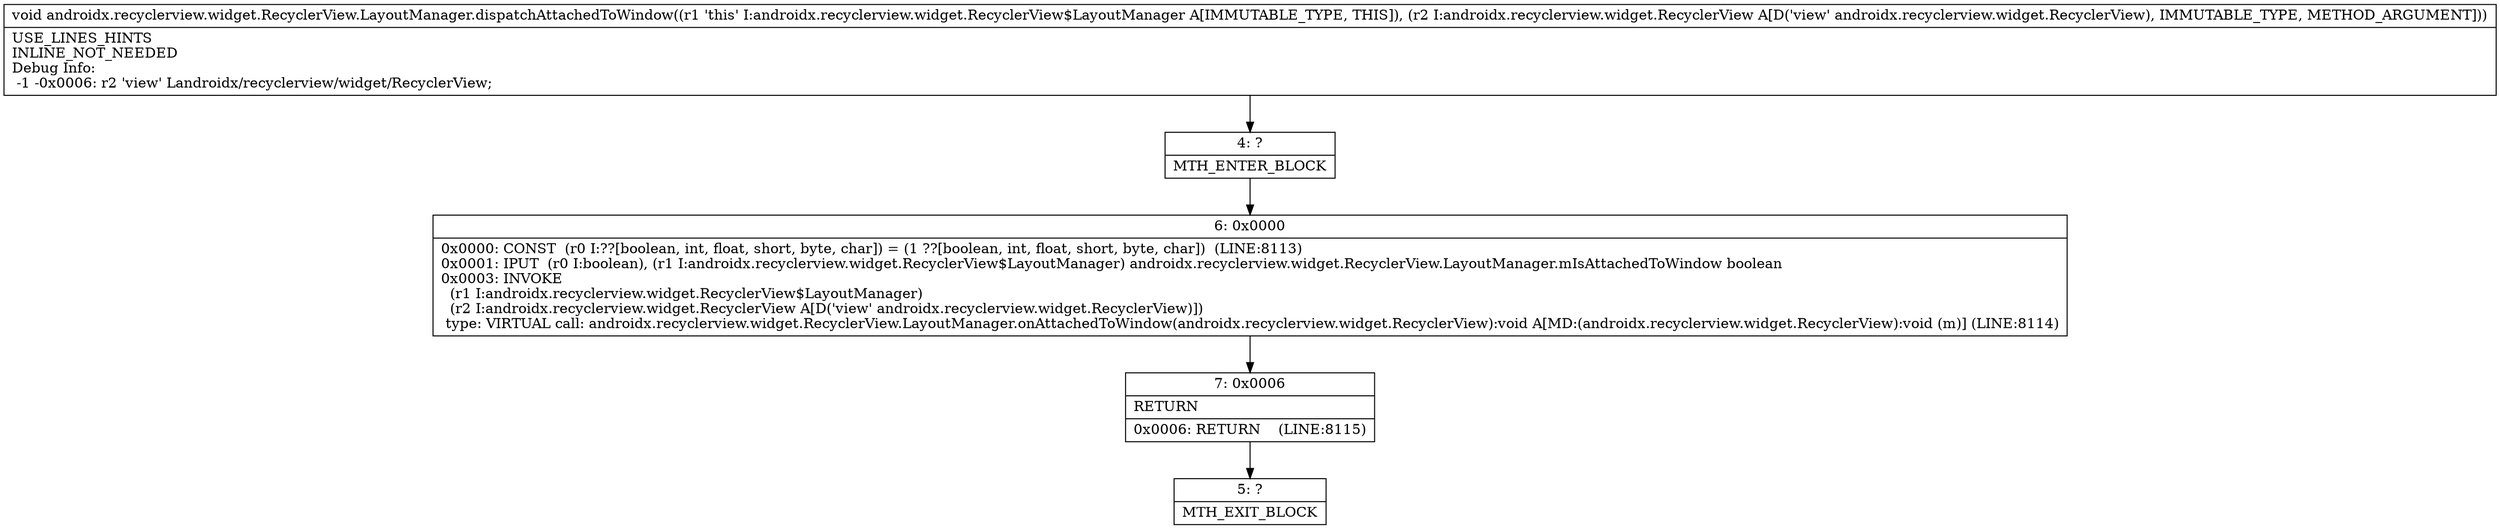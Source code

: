digraph "CFG forandroidx.recyclerview.widget.RecyclerView.LayoutManager.dispatchAttachedToWindow(Landroidx\/recyclerview\/widget\/RecyclerView;)V" {
Node_4 [shape=record,label="{4\:\ ?|MTH_ENTER_BLOCK\l}"];
Node_6 [shape=record,label="{6\:\ 0x0000|0x0000: CONST  (r0 I:??[boolean, int, float, short, byte, char]) = (1 ??[boolean, int, float, short, byte, char])  (LINE:8113)\l0x0001: IPUT  (r0 I:boolean), (r1 I:androidx.recyclerview.widget.RecyclerView$LayoutManager) androidx.recyclerview.widget.RecyclerView.LayoutManager.mIsAttachedToWindow boolean \l0x0003: INVOKE  \l  (r1 I:androidx.recyclerview.widget.RecyclerView$LayoutManager)\l  (r2 I:androidx.recyclerview.widget.RecyclerView A[D('view' androidx.recyclerview.widget.RecyclerView)])\l type: VIRTUAL call: androidx.recyclerview.widget.RecyclerView.LayoutManager.onAttachedToWindow(androidx.recyclerview.widget.RecyclerView):void A[MD:(androidx.recyclerview.widget.RecyclerView):void (m)] (LINE:8114)\l}"];
Node_7 [shape=record,label="{7\:\ 0x0006|RETURN\l|0x0006: RETURN    (LINE:8115)\l}"];
Node_5 [shape=record,label="{5\:\ ?|MTH_EXIT_BLOCK\l}"];
MethodNode[shape=record,label="{void androidx.recyclerview.widget.RecyclerView.LayoutManager.dispatchAttachedToWindow((r1 'this' I:androidx.recyclerview.widget.RecyclerView$LayoutManager A[IMMUTABLE_TYPE, THIS]), (r2 I:androidx.recyclerview.widget.RecyclerView A[D('view' androidx.recyclerview.widget.RecyclerView), IMMUTABLE_TYPE, METHOD_ARGUMENT]))  | USE_LINES_HINTS\lINLINE_NOT_NEEDED\lDebug Info:\l  \-1 \-0x0006: r2 'view' Landroidx\/recyclerview\/widget\/RecyclerView;\l}"];
MethodNode -> Node_4;Node_4 -> Node_6;
Node_6 -> Node_7;
Node_7 -> Node_5;
}

